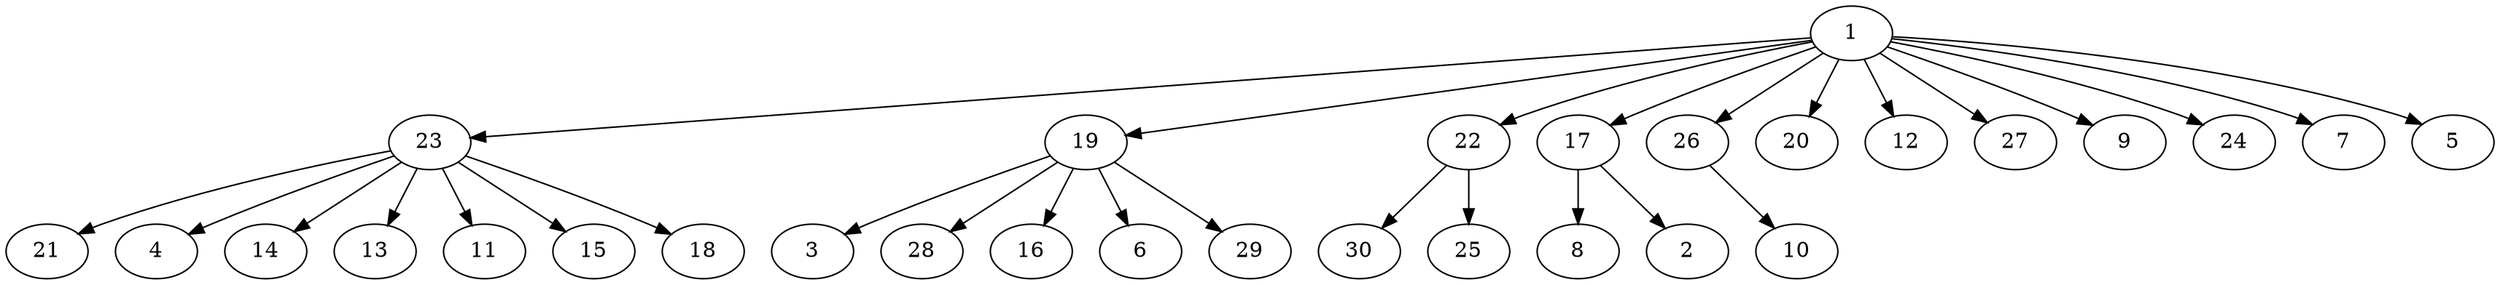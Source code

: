 // The Round Graph
digraph BFS {
	1 -> 23
	1 -> 19
	1 -> 22
	1 -> 17
	1 -> 26
	1 -> 20
	1 -> 12
	1 -> 27
	1 -> 9
	1 -> 24
	1 -> 7
	1 -> 5
	23 -> 21
	23 -> 4
	23 -> 14
	23 -> 13
	23 -> 11
	23 -> 15
	23 -> 18
	19 -> 3
	19 -> 28
	19 -> 16
	19 -> 6
	19 -> 29
	22 -> 30
	22 -> 25
	17 -> 8
	17 -> 2
	26 -> 10
}
